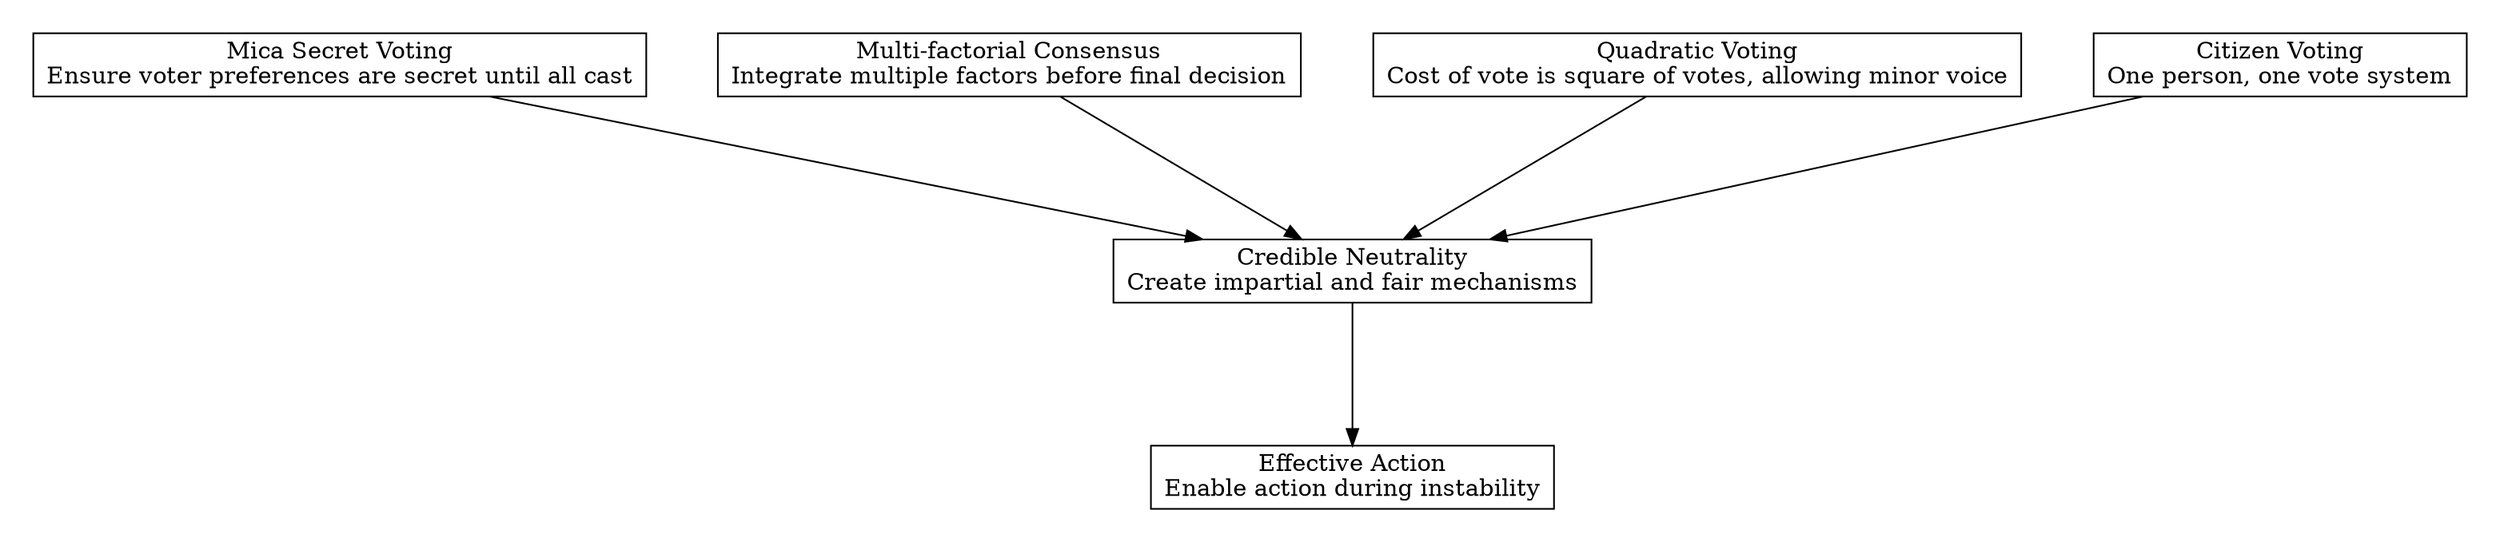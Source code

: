 digraph "" {
	graph [nodesep=0.6,
		rankdir=TB,
		ranksep=1.2
	];
	node [label="\N",
		shape=box
	];
	subgraph cluster_predecessors {
		graph [rank=max,
			style=invis
		];
		"Citizen Voting"	[label="Citizen Voting\nOne person, one vote system"];
		"Quadratic Voting"	[label="Quadratic Voting\nCost of vote is square of votes, allowing minor voice"];
		"Multi-factorial Consensus"	[label="Multi-factorial Consensus\nIntegrate multiple factors before final decision"];
		"Mica Secret Voting"	[label="Mica Secret Voting\nEnsure voter preferences are secret until all cast"];
	}
	subgraph cluster_descendants {
		graph [rank=min,
			style=invis
		];
		"Effective Action"	[label="Effective Action\nEnable action during instability"];
	}
	"Credible Neutrality"	[label="Credible Neutrality\nCreate impartial and fair mechanisms"];
	"Credible Neutrality" -> "Effective Action";
	"Citizen Voting" -> "Credible Neutrality";
	"Quadratic Voting" -> "Credible Neutrality";
	"Multi-factorial Consensus" -> "Credible Neutrality";
	"Mica Secret Voting" -> "Credible Neutrality";
}
